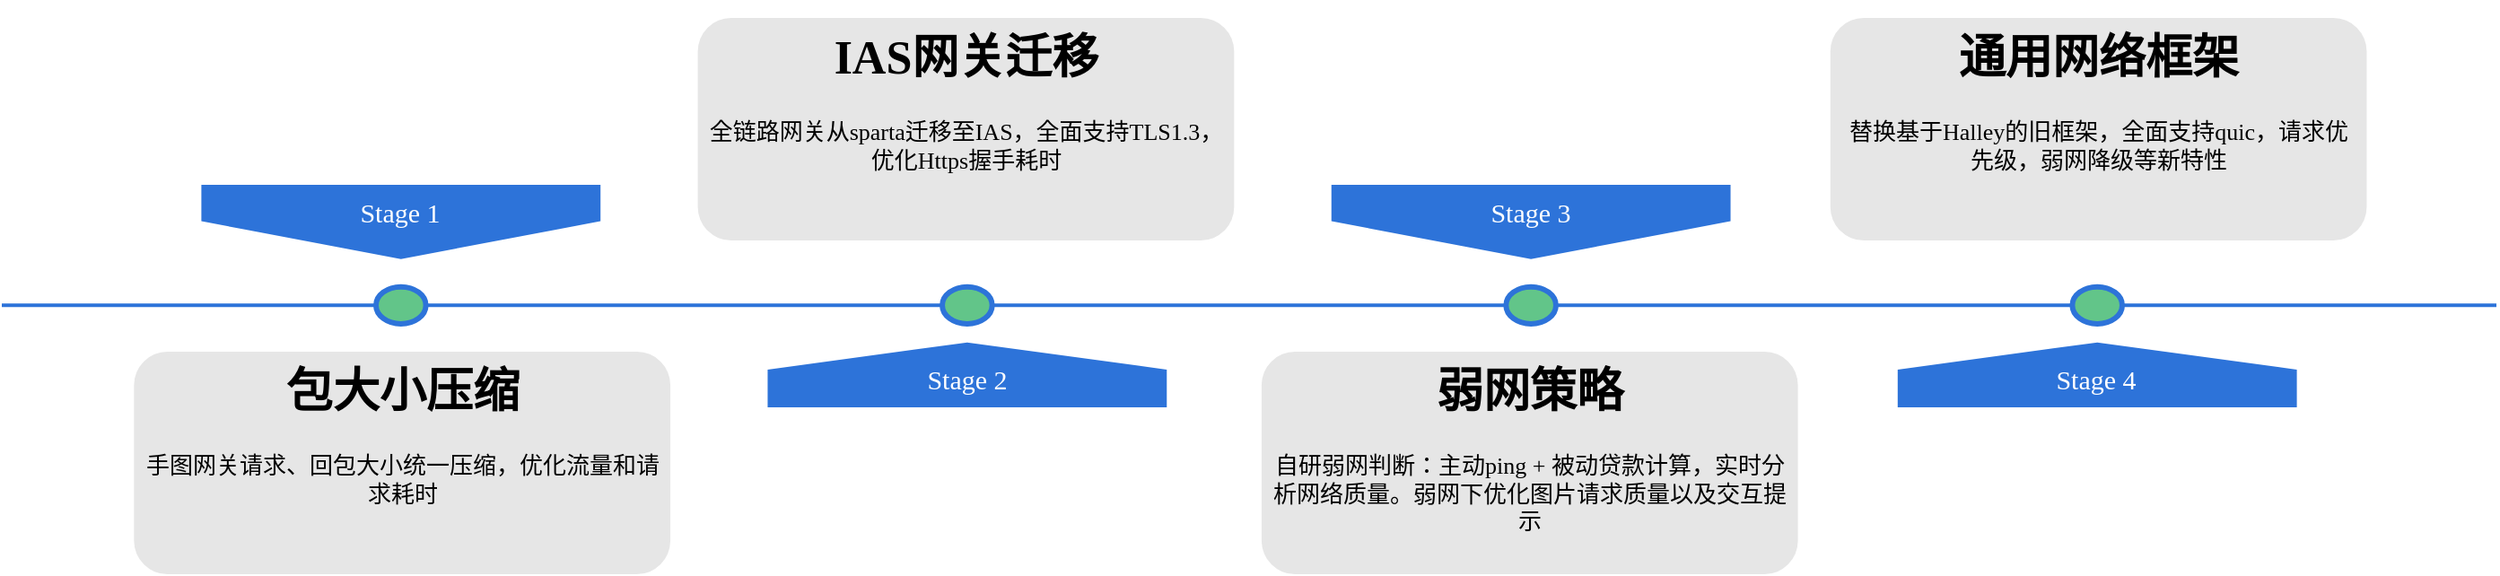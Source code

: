 <mxfile version="15.9.1" type="github">
  <diagram name="Page-1" id="82e54ff1-d628-8f03-85c4-9753963a91cd">
    <mxGraphModel dx="1395" dy="802" grid="1" gridSize="10" guides="1" tooltips="1" connect="1" arrows="1" fold="1" page="1" pageScale="1" pageWidth="1100" pageHeight="850" background="none" math="0" shadow="0">
      <root>
        <mxCell id="0" />
        <mxCell id="1" parent="0" />
        <mxCell id="64H84My8fUtrJJSRDArQ-1" value="" style="group" vertex="1" connectable="0" parent="1">
          <mxGeometry x="40" y="250" width="1390" height="310" as="geometry" />
        </mxCell>
        <mxCell id="4ec97bd9e5d20128-1" value="" style="line;strokeWidth=2;html=1;fillColor=none;fontSize=28;fontColor=#004D99;strokeColor=#2D73D9;fontFamily=腾讯体;" parent="64H84My8fUtrJJSRDArQ-1" vertex="1">
          <mxGeometry y="155" width="1390" height="10.333" as="geometry" />
        </mxCell>
        <mxCell id="4ec97bd9e5d20128-5" value="Stage 1" style="shape=offPageConnector;whiteSpace=wrap;html=1;fillColor=#2D73D9;fontSize=15;fontColor=#FFFFFF;size=0.509;verticalAlign=top;strokeColor=none;fontFamily=腾讯体;" parent="64H84My8fUtrJJSRDArQ-1" vertex="1">
          <mxGeometry x="111.2" y="93" width="222.4" height="41.333" as="geometry" />
        </mxCell>
        <mxCell id="4ec97bd9e5d20128-6" value="&lt;span&gt;Stage 3&lt;/span&gt;" style="shape=offPageConnector;whiteSpace=wrap;html=1;fillColor=#2D73D9;fontSize=15;fontColor=#FFFFFF;size=0.509;verticalAlign=top;strokeColor=none;fontFamily=腾讯体;" parent="64H84My8fUtrJJSRDArQ-1" vertex="1">
          <mxGeometry x="740.87" y="93" width="222.4" height="41.333" as="geometry" />
        </mxCell>
        <mxCell id="4ec97bd9e5d20128-7" value="&lt;span&gt;Stage 2&lt;/span&gt;" style="shape=offPageConnector;whiteSpace=wrap;html=1;fillColor=#2D73D9;fontSize=15;fontColor=#FFFFFF;size=0.418;flipV=1;verticalAlign=bottom;strokeColor=none;spacingBottom=4;fontFamily=腾讯体;" parent="64H84My8fUtrJJSRDArQ-1" vertex="1">
          <mxGeometry x="426.73" y="180.833" width="222.4" height="36.167" as="geometry" />
        </mxCell>
        <mxCell id="4ec97bd9e5d20128-8" value="&lt;span&gt;Stage 4&lt;/span&gt;" style="shape=offPageConnector;whiteSpace=wrap;html=1;fillColor=#2D73D9;fontSize=15;fontColor=#FFFFFF;size=0.418;flipV=1;verticalAlign=bottom;strokeColor=none;spacingBottom=4;fontFamily=腾讯体;" parent="64H84My8fUtrJJSRDArQ-1" vertex="1">
          <mxGeometry x="1056.4" y="180.833" width="222.4" height="36.167" as="geometry" />
        </mxCell>
        <mxCell id="4ec97bd9e5d20128-9" value="" style="ellipse;whiteSpace=wrap;html=1;fillColor=#62C589;fontSize=28;fontColor=#004D99;strokeWidth=3;strokeColor=#2D73D9;fontFamily=腾讯体;" parent="64H84My8fUtrJJSRDArQ-1" vertex="1">
          <mxGeometry x="208.5" y="149.833" width="27.8" height="20.667" as="geometry" />
        </mxCell>
        <mxCell id="4ec97bd9e5d20128-10" value="" style="ellipse;whiteSpace=wrap;html=1;fillColor=#62C589;fontSize=28;fontColor=#004D99;strokeWidth=3;strokeColor=#2D73D9;fontFamily=腾讯体;" parent="64H84My8fUtrJJSRDArQ-1" vertex="1">
          <mxGeometry x="524.03" y="149.833" width="27.8" height="20.667" as="geometry" />
        </mxCell>
        <mxCell id="4ec97bd9e5d20128-11" value="" style="ellipse;whiteSpace=wrap;html=1;fillColor=#62C589;fontSize=28;fontColor=#004D99;strokeWidth=3;strokeColor=#2D73D9;fontFamily=腾讯体;" parent="64H84My8fUtrJJSRDArQ-1" vertex="1">
          <mxGeometry x="838.17" y="149.833" width="27.8" height="20.667" as="geometry" />
        </mxCell>
        <mxCell id="4ec97bd9e5d20128-13" value="" style="ellipse;whiteSpace=wrap;html=1;fillColor=#62C589;fontSize=28;fontColor=#004D99;strokeWidth=3;strokeColor=#2D73D9;fontFamily=腾讯体;" parent="64H84My8fUtrJJSRDArQ-1" vertex="1">
          <mxGeometry x="1153.7" y="149.833" width="27.8" height="20.667" as="geometry" />
        </mxCell>
        <mxCell id="4ec97bd9e5d20128-14" value="&lt;h1&gt;包大小压缩&lt;/h1&gt;&lt;p&gt;手图网关请求、回包大小统一压缩，优化流量和请求耗时&lt;/p&gt;" style="text;html=1;spacing=5;spacingTop=-20;whiteSpace=wrap;overflow=hidden;strokeColor=none;strokeWidth=3;fillColor=#E6E6E6;fontSize=13;fontColor=#000000;align=center;rounded=1;fontFamily=腾讯体;" parent="64H84My8fUtrJJSRDArQ-1" vertex="1">
          <mxGeometry x="73.67" y="186" width="298.85" height="124" as="geometry" />
        </mxCell>
        <mxCell id="4ec97bd9e5d20128-16" value="&lt;h1&gt;IAS网关迁移&lt;/h1&gt;&lt;p&gt;全链路网关从sparta迁移至IAS，全面支持TLS1.3，优化Https握手耗时&lt;/p&gt;" style="text;html=1;spacing=5;spacingTop=-20;whiteSpace=wrap;overflow=hidden;strokeColor=none;strokeWidth=3;fillColor=#E6E6E6;fontSize=13;fontColor=#000000;align=center;rounded=1;fontFamily=腾讯体;" parent="64H84My8fUtrJJSRDArQ-1" vertex="1">
          <mxGeometry x="387.81" width="298.85" height="124" as="geometry" />
        </mxCell>
        <mxCell id="4ec97bd9e5d20128-17" value="&lt;h1&gt;弱网策略&lt;/h1&gt;&lt;p&gt;自研弱网判断：主动ping + 被动贷款计算，实时分析网络质量。弱网下优化图片请求质量以及交互提示&lt;/p&gt;" style="text;html=1;spacing=5;spacingTop=-20;whiteSpace=wrap;overflow=hidden;strokeColor=none;strokeWidth=3;fillColor=#E6E6E6;fontSize=13;fontColor=#000000;align=center;rounded=1;fontFamily=腾讯体;" parent="64H84My8fUtrJJSRDArQ-1" vertex="1">
          <mxGeometry x="701.95" y="186" width="298.85" height="124" as="geometry" />
        </mxCell>
        <mxCell id="4ec97bd9e5d20128-18" value="&lt;h1&gt;通用网络框架&lt;/h1&gt;&lt;p&gt;替换基于Halley的旧框架，全面支持quic，请求优先级，弱网降级等新特性&lt;/p&gt;" style="text;html=1;spacing=5;spacingTop=-20;whiteSpace=wrap;overflow=hidden;strokeColor=none;strokeWidth=3;fillColor=#E6E6E6;fontSize=13;fontColor=#000000;align=center;rounded=1;fontFamily=腾讯体;" parent="64H84My8fUtrJJSRDArQ-1" vertex="1">
          <mxGeometry x="1018.87" width="298.85" height="124" as="geometry" />
        </mxCell>
      </root>
    </mxGraphModel>
  </diagram>
</mxfile>
